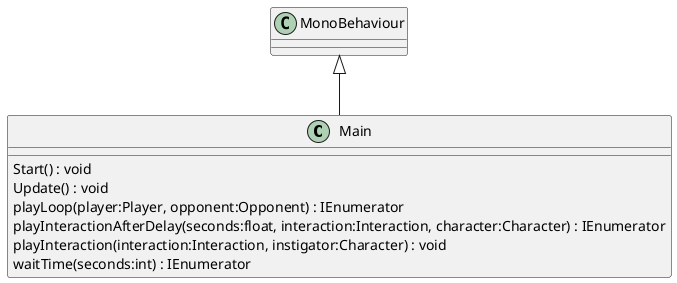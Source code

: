 @startuml
class Main {
    Start() : void
    Update() : void
    playLoop(player:Player, opponent:Opponent) : IEnumerator
    playInteractionAfterDelay(seconds:float, interaction:Interaction, character:Character) : IEnumerator
    playInteraction(interaction:Interaction, instigator:Character) : void
    waitTime(seconds:int) : IEnumerator
}
MonoBehaviour <|-- Main
@enduml
